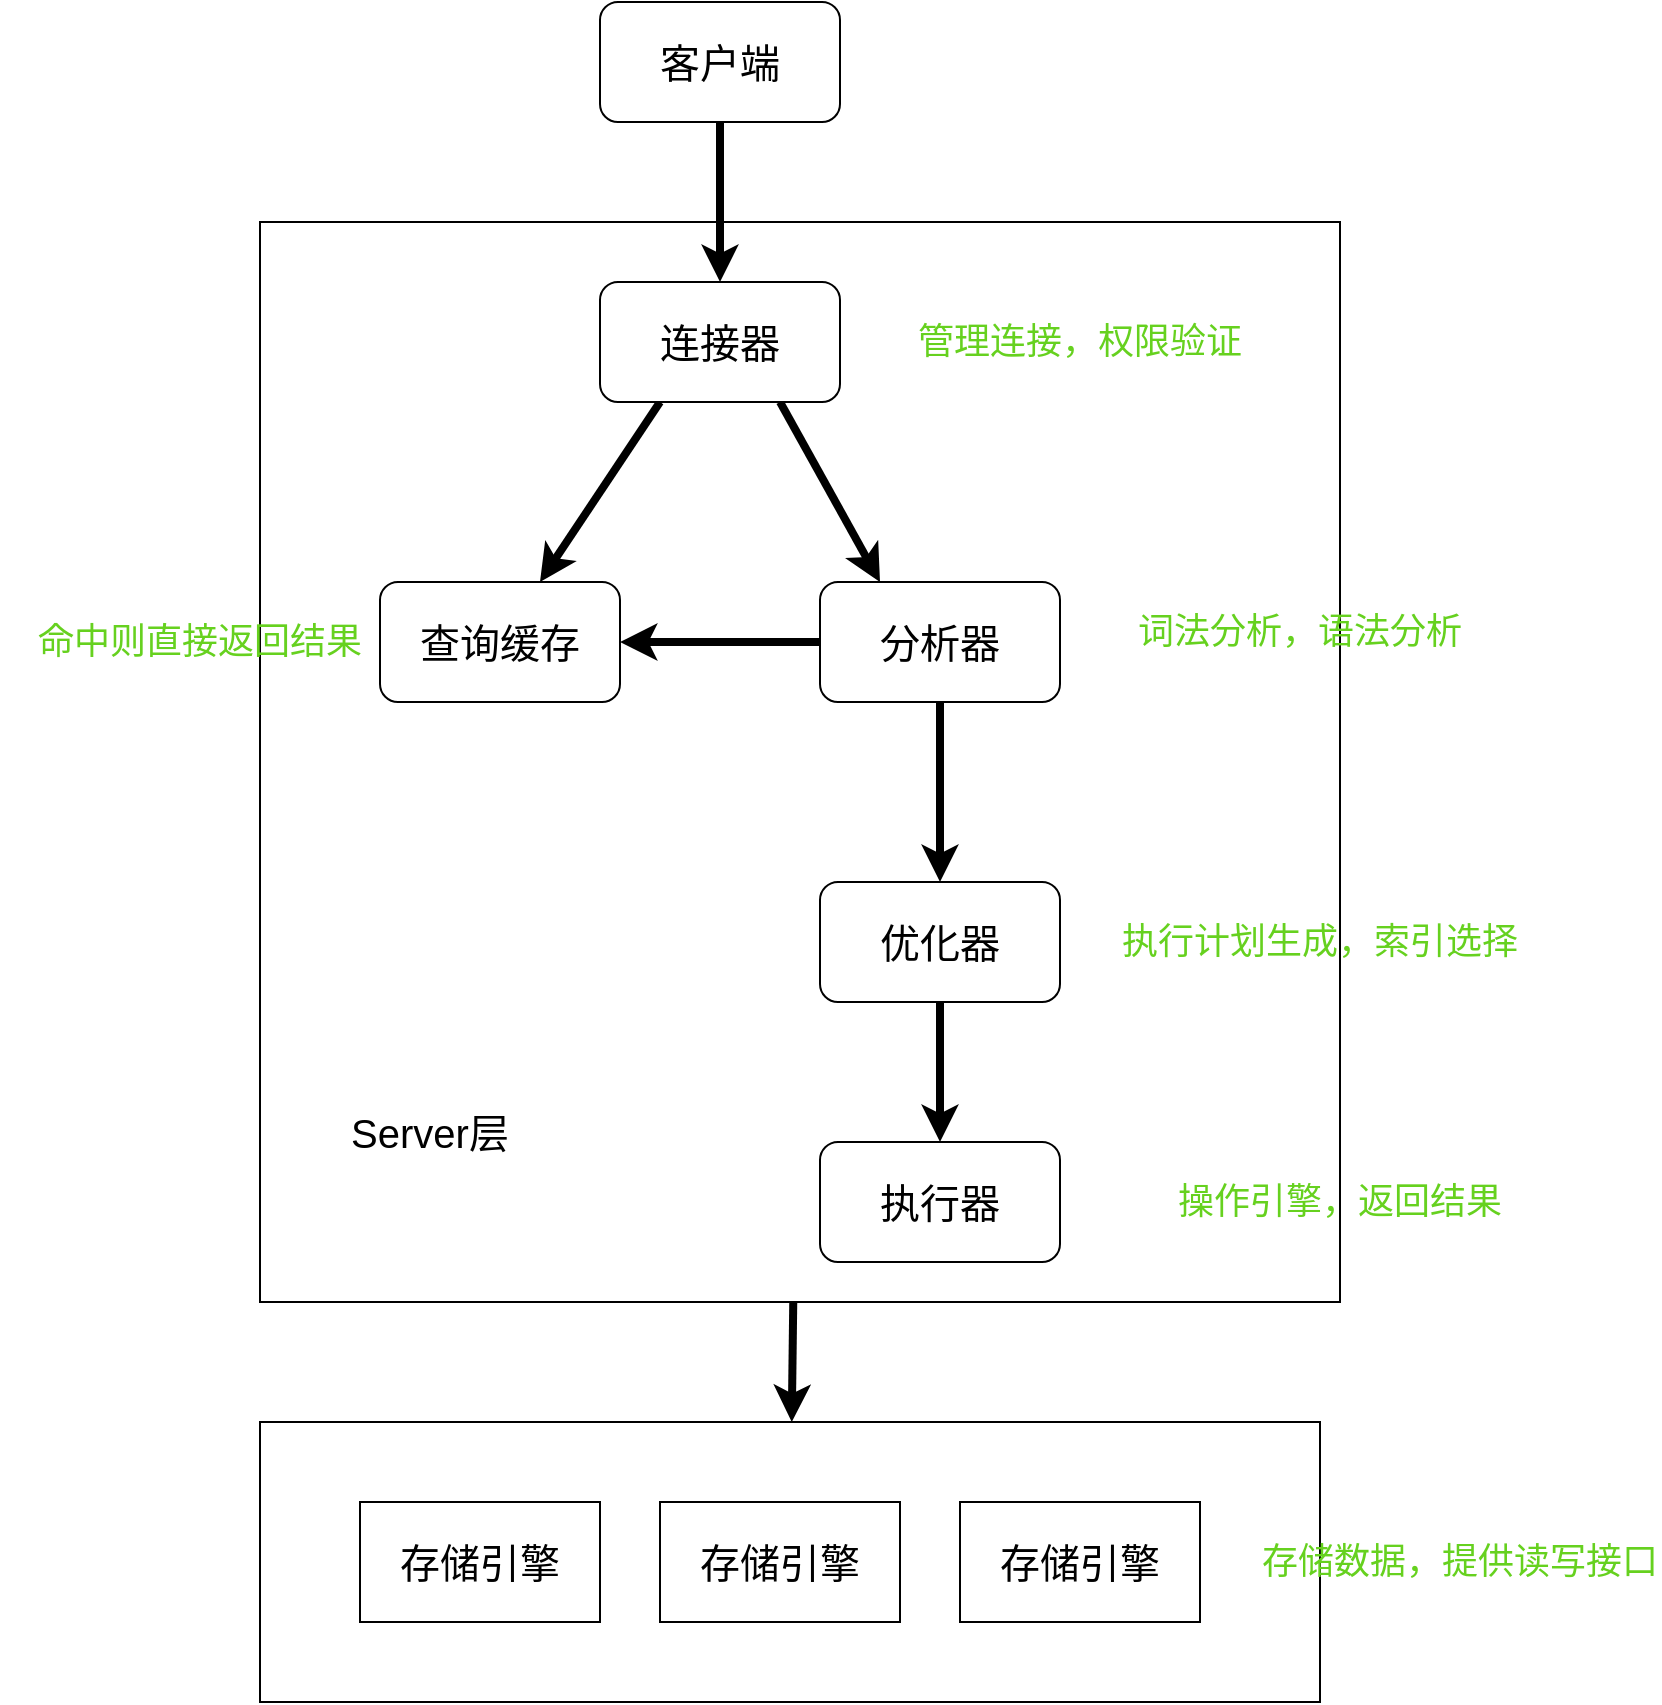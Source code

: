 <mxfile version="24.2.5" type="device">
  <diagram name="第 1 页" id="PqMWwdmtvEZZTA3og5LH">
    <mxGraphModel dx="2140" dy="776" grid="1" gridSize="10" guides="1" tooltips="1" connect="1" arrows="1" fold="1" page="1" pageScale="1" pageWidth="827" pageHeight="1169" math="0" shadow="0">
      <root>
        <mxCell id="0" />
        <mxCell id="1" parent="0" />
        <mxCell id="kfaNiAuu3lM5sxb3OcEL-1" value="" style="group" vertex="1" connectable="0" parent="1">
          <mxGeometry x="-280" y="70" width="830" height="850" as="geometry" />
        </mxCell>
        <mxCell id="2O985KKIJngJxRQL51PF-23" value="" style="group" parent="kfaNiAuu3lM5sxb3OcEL-1" vertex="1" connectable="0">
          <mxGeometry y="110" width="770" height="540" as="geometry" />
        </mxCell>
        <mxCell id="2O985KKIJngJxRQL51PF-12" value="" style="whiteSpace=wrap;html=1;aspect=fixed;" parent="2O985KKIJngJxRQL51PF-23" vertex="1">
          <mxGeometry x="130" width="540" height="540" as="geometry" />
        </mxCell>
        <mxCell id="2O985KKIJngJxRQL51PF-7" style="rounded=0;orthogonalLoop=1;jettySize=auto;html=1;exitX=0.25;exitY=1;exitDx=0;exitDy=0;strokeWidth=4;" parent="2O985KKIJngJxRQL51PF-23" source="2O985KKIJngJxRQL51PF-3" target="2O985KKIJngJxRQL51PF-5" edge="1">
          <mxGeometry relative="1" as="geometry" />
        </mxCell>
        <mxCell id="2O985KKIJngJxRQL51PF-8" style="rounded=0;orthogonalLoop=1;jettySize=auto;html=1;exitX=0.75;exitY=1;exitDx=0;exitDy=0;entryX=0.25;entryY=0;entryDx=0;entryDy=0;strokeWidth=4;" parent="2O985KKIJngJxRQL51PF-23" source="2O985KKIJngJxRQL51PF-3" target="2O985KKIJngJxRQL51PF-6" edge="1">
          <mxGeometry relative="1" as="geometry" />
        </mxCell>
        <mxCell id="2O985KKIJngJxRQL51PF-3" value="&lt;font style=&quot;font-size: 20px;&quot;&gt;连接器&lt;/font&gt;" style="rounded=1;whiteSpace=wrap;html=1;" parent="2O985KKIJngJxRQL51PF-23" vertex="1">
          <mxGeometry x="300" y="30" width="120" height="60" as="geometry" />
        </mxCell>
        <mxCell id="2O985KKIJngJxRQL51PF-5" value="&lt;font style=&quot;font-size: 20px;&quot;&gt;查询缓存&lt;/font&gt;" style="rounded=1;whiteSpace=wrap;html=1;" parent="2O985KKIJngJxRQL51PF-23" vertex="1">
          <mxGeometry x="190" y="180" width="120" height="60" as="geometry" />
        </mxCell>
        <mxCell id="2O985KKIJngJxRQL51PF-9" style="edgeStyle=orthogonalEdgeStyle;rounded=0;orthogonalLoop=1;jettySize=auto;html=1;exitX=0;exitY=0.5;exitDx=0;exitDy=0;entryX=1;entryY=0.5;entryDx=0;entryDy=0;strokeWidth=4;" parent="2O985KKIJngJxRQL51PF-23" source="2O985KKIJngJxRQL51PF-6" target="2O985KKIJngJxRQL51PF-5" edge="1">
          <mxGeometry relative="1" as="geometry" />
        </mxCell>
        <mxCell id="2O985KKIJngJxRQL51PF-13" style="edgeStyle=orthogonalEdgeStyle;rounded=0;orthogonalLoop=1;jettySize=auto;html=1;exitX=0.5;exitY=1;exitDx=0;exitDy=0;entryX=0.5;entryY=0;entryDx=0;entryDy=0;strokeWidth=4;" parent="2O985KKIJngJxRQL51PF-23" source="2O985KKIJngJxRQL51PF-6" target="2O985KKIJngJxRQL51PF-10" edge="1">
          <mxGeometry relative="1" as="geometry" />
        </mxCell>
        <mxCell id="2O985KKIJngJxRQL51PF-6" value="&lt;font style=&quot;font-size: 20px;&quot;&gt;分析器&lt;/font&gt;" style="rounded=1;whiteSpace=wrap;html=1;" parent="2O985KKIJngJxRQL51PF-23" vertex="1">
          <mxGeometry x="410" y="180" width="120" height="60" as="geometry" />
        </mxCell>
        <mxCell id="2O985KKIJngJxRQL51PF-14" style="edgeStyle=orthogonalEdgeStyle;rounded=0;orthogonalLoop=1;jettySize=auto;html=1;exitX=0.5;exitY=1;exitDx=0;exitDy=0;strokeWidth=4;" parent="2O985KKIJngJxRQL51PF-23" source="2O985KKIJngJxRQL51PF-10" target="2O985KKIJngJxRQL51PF-11" edge="1">
          <mxGeometry relative="1" as="geometry" />
        </mxCell>
        <mxCell id="2O985KKIJngJxRQL51PF-10" value="&lt;font style=&quot;font-size: 20px;&quot;&gt;优化器&lt;/font&gt;" style="rounded=1;whiteSpace=wrap;html=1;" parent="2O985KKIJngJxRQL51PF-23" vertex="1">
          <mxGeometry x="410" y="330" width="120" height="60" as="geometry" />
        </mxCell>
        <mxCell id="2O985KKIJngJxRQL51PF-11" value="&lt;font style=&quot;font-size: 20px;&quot;&gt;执行器&lt;/font&gt;" style="rounded=1;whiteSpace=wrap;html=1;" parent="2O985KKIJngJxRQL51PF-23" vertex="1">
          <mxGeometry x="410" y="460" width="120" height="60" as="geometry" />
        </mxCell>
        <mxCell id="2O985KKIJngJxRQL51PF-15" value="&lt;font style=&quot;font-size: 20px;&quot;&gt;Server层&lt;/font&gt;" style="text;html=1;align=center;verticalAlign=middle;whiteSpace=wrap;rounded=0;" parent="2O985KKIJngJxRQL51PF-23" vertex="1">
          <mxGeometry x="170" y="440" width="90" height="30" as="geometry" />
        </mxCell>
        <mxCell id="2O985KKIJngJxRQL51PF-18" value="&lt;font style=&quot;font-size: 18px;&quot;&gt;管理连接，权限验证&lt;/font&gt;" style="text;html=1;align=center;verticalAlign=middle;whiteSpace=wrap;rounded=0;fontColor=#66d11f;" parent="2O985KKIJngJxRQL51PF-23" vertex="1">
          <mxGeometry x="440" y="45" width="200" height="30" as="geometry" />
        </mxCell>
        <mxCell id="2O985KKIJngJxRQL51PF-19" value="&lt;font style=&quot;font-size: 18px;&quot;&gt;词法分析，语法分析&lt;/font&gt;" style="text;html=1;align=center;verticalAlign=middle;whiteSpace=wrap;rounded=0;fontColor=#66d11f;" parent="2O985KKIJngJxRQL51PF-23" vertex="1">
          <mxGeometry x="550" y="190" width="200" height="30" as="geometry" />
        </mxCell>
        <mxCell id="2O985KKIJngJxRQL51PF-20" value="&lt;font style=&quot;font-size: 18px;&quot;&gt;执行计划生成，索引选择&lt;/font&gt;" style="text;html=1;align=center;verticalAlign=middle;whiteSpace=wrap;rounded=0;fontColor=#66d11f;" parent="2O985KKIJngJxRQL51PF-23" vertex="1">
          <mxGeometry x="560" y="345" width="200" height="30" as="geometry" />
        </mxCell>
        <mxCell id="2O985KKIJngJxRQL51PF-21" value="&lt;font style=&quot;font-size: 18px;&quot;&gt;操作引擎，返回结果&lt;/font&gt;" style="text;html=1;align=center;verticalAlign=middle;whiteSpace=wrap;rounded=0;fontColor=#66d11f;" parent="2O985KKIJngJxRQL51PF-23" vertex="1">
          <mxGeometry x="570" y="475" width="200" height="30" as="geometry" />
        </mxCell>
        <mxCell id="2O985KKIJngJxRQL51PF-22" value="&lt;font style=&quot;font-size: 18px;&quot;&gt;命中则直接返回结果&lt;/font&gt;" style="text;html=1;align=center;verticalAlign=middle;whiteSpace=wrap;rounded=0;fontColor=#66d11f;" parent="2O985KKIJngJxRQL51PF-23" vertex="1">
          <mxGeometry y="195" width="200" height="30" as="geometry" />
        </mxCell>
        <mxCell id="2O985KKIJngJxRQL51PF-4" style="edgeStyle=orthogonalEdgeStyle;rounded=0;orthogonalLoop=1;jettySize=auto;html=1;exitX=0.5;exitY=1;exitDx=0;exitDy=0;strokeWidth=4;" parent="kfaNiAuu3lM5sxb3OcEL-1" source="2O985KKIJngJxRQL51PF-1" target="2O985KKIJngJxRQL51PF-3" edge="1">
          <mxGeometry relative="1" as="geometry" />
        </mxCell>
        <mxCell id="2O985KKIJngJxRQL51PF-1" value="&lt;font style=&quot;font-size: 20px;&quot;&gt;客户端&lt;/font&gt;" style="rounded=1;whiteSpace=wrap;html=1;" parent="kfaNiAuu3lM5sxb3OcEL-1" vertex="1">
          <mxGeometry x="300" width="120" height="60" as="geometry" />
        </mxCell>
        <mxCell id="2O985KKIJngJxRQL51PF-27" value="" style="rounded=0;whiteSpace=wrap;html=1;" parent="kfaNiAuu3lM5sxb3OcEL-1" vertex="1">
          <mxGeometry x="130" y="710" width="530" height="140" as="geometry" />
        </mxCell>
        <mxCell id="2O985KKIJngJxRQL51PF-24" value="&lt;font style=&quot;font-size: 20px;&quot;&gt;存储引擎&lt;/font&gt;" style="rounded=0;whiteSpace=wrap;html=1;" parent="kfaNiAuu3lM5sxb3OcEL-1" vertex="1">
          <mxGeometry x="330" y="750" width="120" height="60" as="geometry" />
        </mxCell>
        <mxCell id="2O985KKIJngJxRQL51PF-25" value="&lt;font style=&quot;font-size: 20px;&quot;&gt;存储引擎&lt;/font&gt;" style="rounded=0;whiteSpace=wrap;html=1;" parent="kfaNiAuu3lM5sxb3OcEL-1" vertex="1">
          <mxGeometry x="180" y="750" width="120" height="60" as="geometry" />
        </mxCell>
        <mxCell id="2O985KKIJngJxRQL51PF-26" value="&lt;font style=&quot;font-size: 20px;&quot;&gt;存储引擎&lt;/font&gt;" style="rounded=0;whiteSpace=wrap;html=1;" parent="kfaNiAuu3lM5sxb3OcEL-1" vertex="1">
          <mxGeometry x="480" y="750" width="120" height="60" as="geometry" />
        </mxCell>
        <mxCell id="2O985KKIJngJxRQL51PF-28" value="&lt;font style=&quot;font-size: 18px;&quot;&gt;存储数据，提供读写接口&lt;/font&gt;" style="text;html=1;align=center;verticalAlign=middle;whiteSpace=wrap;rounded=0;fontColor=#66d11f;" parent="kfaNiAuu3lM5sxb3OcEL-1" vertex="1">
          <mxGeometry x="630" y="765" width="200" height="30" as="geometry" />
        </mxCell>
        <mxCell id="2O985KKIJngJxRQL51PF-29" style="rounded=0;orthogonalLoop=1;jettySize=auto;html=1;strokeWidth=4;" parent="kfaNiAuu3lM5sxb3OcEL-1" source="2O985KKIJngJxRQL51PF-12" target="2O985KKIJngJxRQL51PF-27" edge="1">
          <mxGeometry relative="1" as="geometry" />
        </mxCell>
      </root>
    </mxGraphModel>
  </diagram>
</mxfile>
